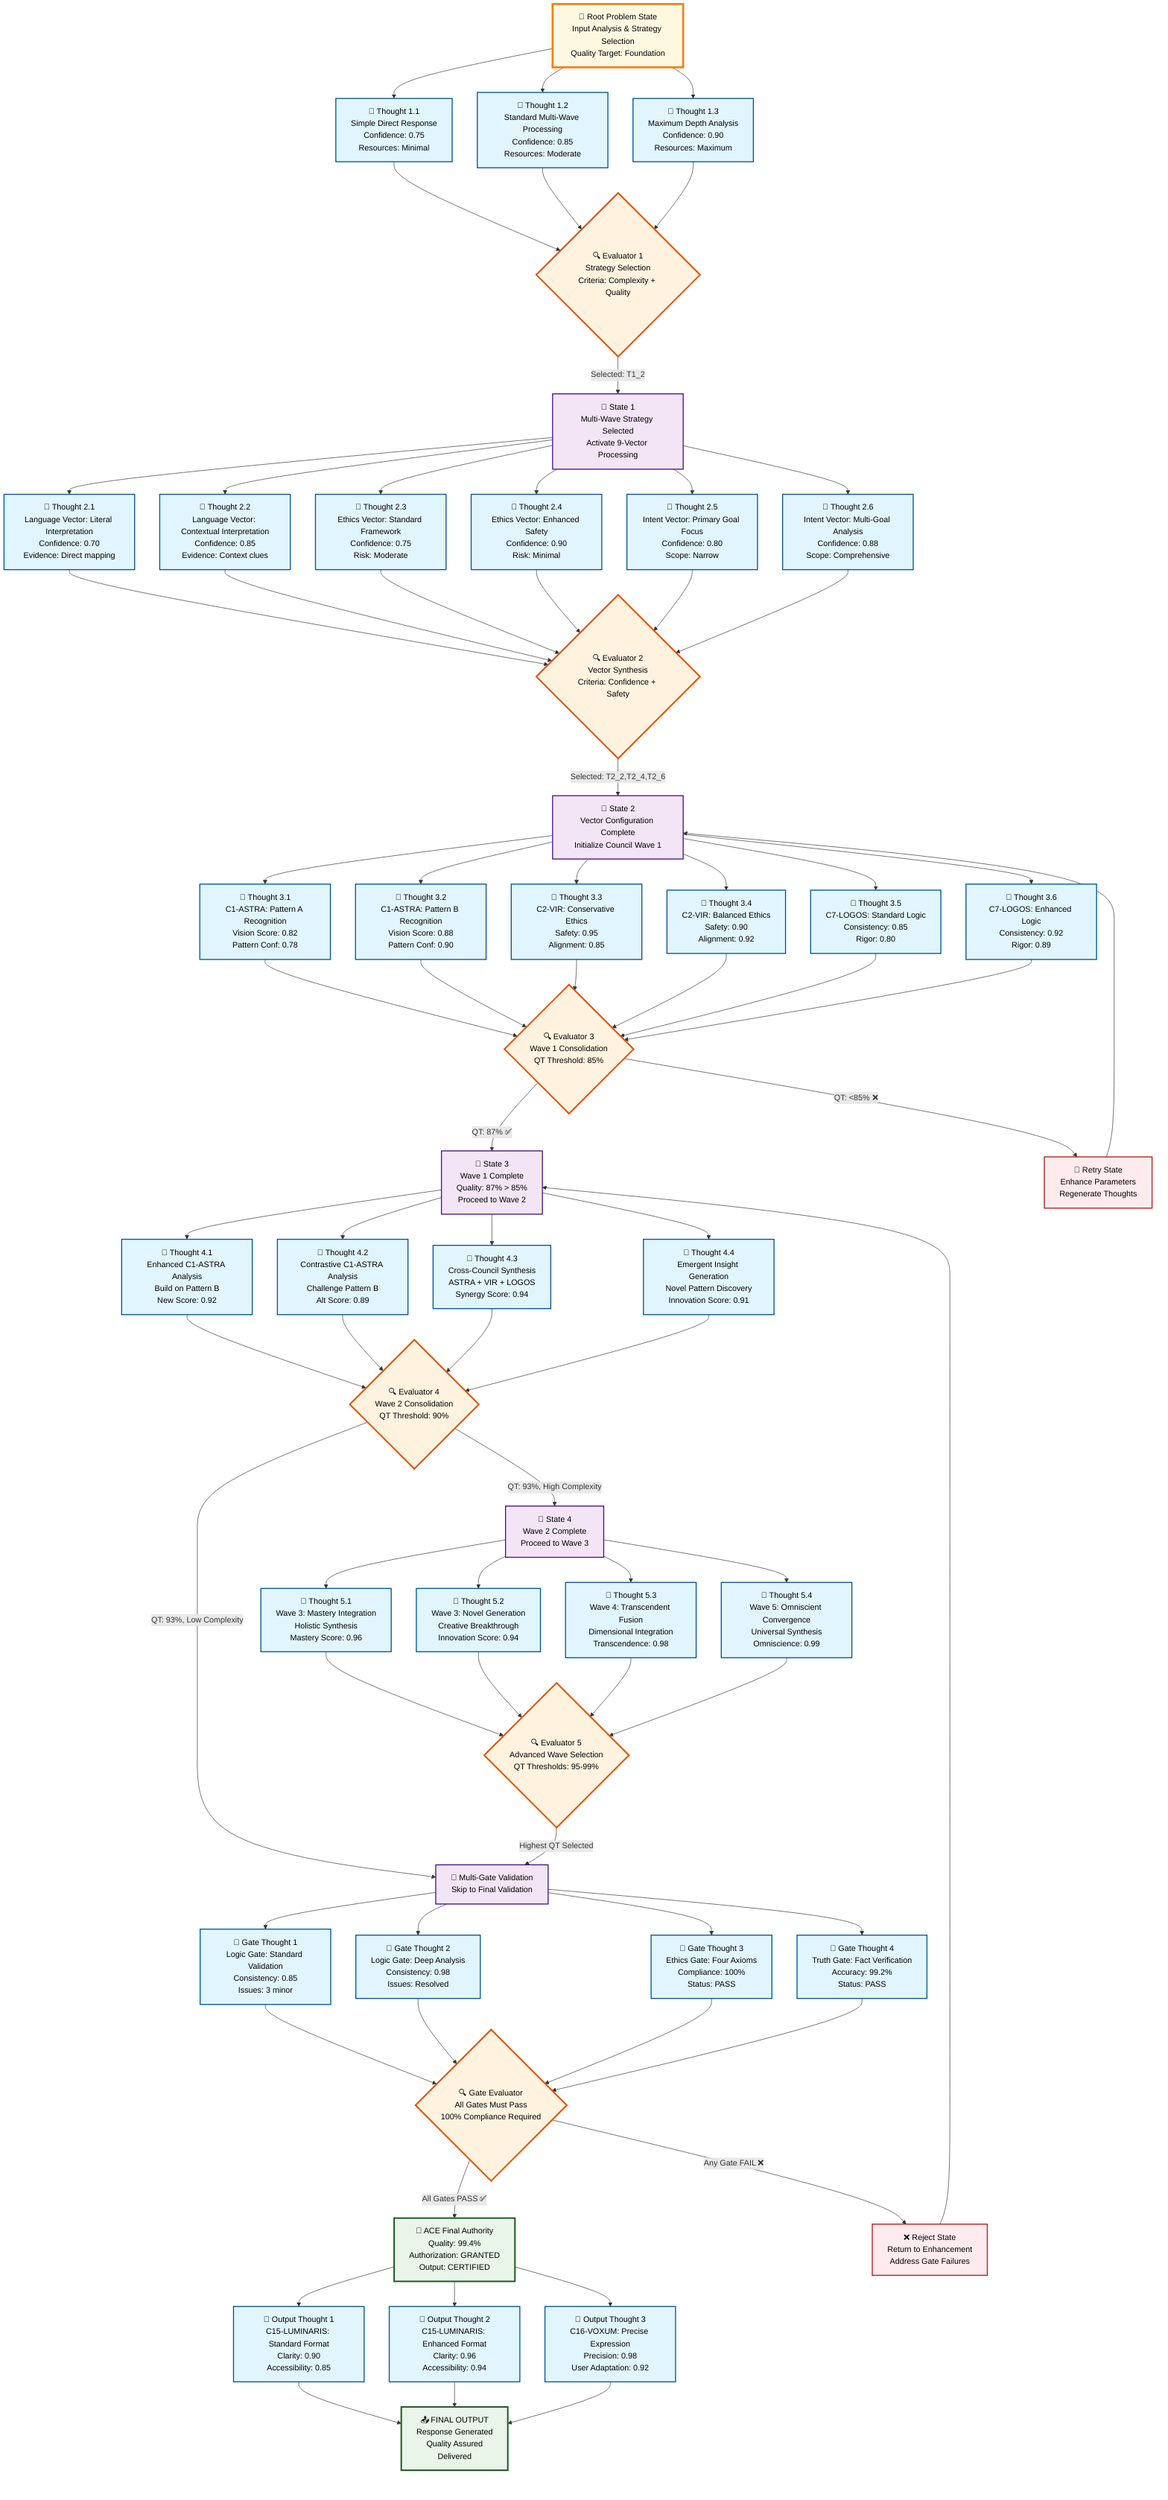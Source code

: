 graph TD
    %% Root Problem State
    ROOT[🌊 Root Problem State<br/>Input Analysis & Strategy Selection<br/>Quality Target: Foundation]
    
    %% Level 1: Strategy Selection Thoughts
    ROOT --> T1_1[💭 Thought 1.1<br/>Simple Direct Response<br/>Confidence: 0.75<br/>Resources: Minimal]
    ROOT --> T1_2[💭 Thought 1.2<br/>Standard Multi-Wave Processing<br/>Confidence: 0.85<br/>Resources: Moderate]
    ROOT --> T1_3[💭 Thought 1.3<br/>Maximum Depth Analysis<br/>Confidence: 0.90<br/>Resources: Maximum]
    
    %% Evaluation Node 1
    T1_1 --> E1{🔍 Evaluator 1<br/>Strategy Selection<br/>Criteria: Complexity + Quality}
    T1_2 --> E1
    T1_3 --> E1
    
    %% Selected path branches to Vector Processing
    E1 -->|Selected: T1_2| S1[🎯 State 1<br/>Multi-Wave Strategy Selected<br/>Activate 9-Vector Processing]
    
    %% Level 2: Vector Processing Thoughts
    S1 --> T2_1[💭 Thought 2.1<br/>Language Vector: Literal Interpretation<br/>Confidence: 0.70<br/>Evidence: Direct mapping]
    S1 --> T2_2[💭 Thought 2.2<br/>Language Vector: Contextual Interpretation<br/>Confidence: 0.85<br/>Evidence: Context clues]
    S1 --> T2_3[💭 Thought 2.3<br/>Ethics Vector: Standard Framework<br/>Confidence: 0.75<br/>Risk: Moderate]
    S1 --> T2_4[💭 Thought 2.4<br/>Ethics Vector: Enhanced Safety<br/>Confidence: 0.90<br/>Risk: Minimal]
    S1 --> T2_5[💭 Thought 2.5<br/>Intent Vector: Primary Goal Focus<br/>Confidence: 0.80<br/>Scope: Narrow]
    S1 --> T2_6[💭 Thought 2.6<br/>Intent Vector: Multi-Goal Analysis<br/>Confidence: 0.88<br/>Scope: Comprehensive]
    
    %% Evaluation Node 2
    T2_1 --> E2{🔍 Evaluator 2<br/>Vector Synthesis<br/>Criteria: Confidence + Safety}
    T2_2 --> E2
    T2_3 --> E2
    T2_4 --> E2
    T2_5 --> E2
    T2_6 --> E2
    
    %% Selected vectors branch to Council Wave 1
    E2 -->|Selected: T2_2,T2_4,T2_6| S2[🎯 State 2<br/>Vector Configuration Complete<br/>Initialize Council Wave 1]
    
    %% Level 3: Council Wave 1 Thoughts (85% threshold)
    S2 --> T3_1[💭 Thought 3.1<br/>C1-ASTRA: Pattern A Recognition<br/>Vision Score: 0.82<br/>Pattern Conf: 0.78]
    S2 --> T3_2[💭 Thought 3.2<br/>C1-ASTRA: Pattern B Recognition<br/>Vision Score: 0.88<br/>Pattern Conf: 0.90]
    S2 --> T3_3[💭 Thought 3.3<br/>C2-VIR: Conservative Ethics<br/>Safety: 0.95<br/>Alignment: 0.85]
    S2 --> T3_4[💭 Thought 3.4<br/>C2-VIR: Balanced Ethics<br/>Safety: 0.90<br/>Alignment: 0.92]
    S2 --> T3_5[💭 Thought 3.5<br/>C7-LOGOS: Standard Logic<br/>Consistency: 0.85<br/>Rigor: 0.80]
    S2 --> T3_6[💭 Thought 3.6<br/>C7-LOGOS: Enhanced Logic<br/>Consistency: 0.92<br/>Rigor: 0.89]
    
    %% Evaluation Node 3
    T3_1 --> E3{🔍 Evaluator 3<br/>Wave 1 Consolidation<br/>QT Threshold: 85%}
    T3_2 --> E3
    T3_3 --> E3
    T3_4 --> E3
    T3_5 --> E3
    T3_6 --> E3
    
    %% Quality check and branching
    E3 -->|QT: 87% ✅| S3[🎯 State 3<br/>Wave 1 Complete<br/>Quality: 87% > 85%<br/>Proceed to Wave 2]
    E3 -->|QT: <85% ❌| RETRY[🔄 Retry State<br/>Enhance Parameters<br/>Regenerate Thoughts]
    
    %% Level 4: Council Wave 2 Thoughts (90% threshold)
    S3 --> T4_1[💭 Thought 4.1<br/>Enhanced C1-ASTRA Analysis<br/>Build on Pattern B<br/>New Score: 0.92]
    S3 --> T4_2[💭 Thought 4.2<br/>Contrastive C1-ASTRA Analysis<br/>Challenge Pattern B<br/>Alt Score: 0.89]
    S3 --> T4_3[💭 Thought 4.3<br/>Cross-Council Synthesis<br/>ASTRA + VIR + LOGOS<br/>Synergy Score: 0.94]
    S3 --> T4_4[💭 Thought 4.4<br/>Emergent Insight Generation<br/>Novel Pattern Discovery<br/>Innovation Score: 0.91]
    
    %% Evaluation Node 4
    T4_1 --> E4{🔍 Evaluator 4<br/>Wave 2 Consolidation<br/>QT Threshold: 90%}
    T4_2 --> E4
    T4_3 --> E4
    T4_4 --> E4
    
    %% Complexity-based branching
    E4 -->|QT: 93%, Low Complexity| GATES[🚪 Multi-Gate Validation<br/>Skip to Final Validation]
    E4 -->|QT: 93%, High Complexity| S4[🎯 State 4<br/>Wave 2 Complete<br/>Proceed to Wave 3]
    
    %% Level 5: Council Wave 3+ (Advanced Waves)
    S4 --> T5_1[💭 Thought 5.1<br/>Wave 3: Mastery Integration<br/>Holistic Synthesis<br/>Mastery Score: 0.96]
    S4 --> T5_2[💭 Thought 5.2<br/>Wave 3: Novel Generation<br/>Creative Breakthrough<br/>Innovation Score: 0.94]
    S4 --> T5_3[💭 Thought 5.3<br/>Wave 4: Transcendent Fusion<br/>Dimensional Integration<br/>Transcendence: 0.98]
    S4 --> T5_4[💭 Thought 5.4<br/>Wave 5: Omniscient Convergence<br/>Universal Synthesis<br/>Omniscience: 0.99]
    
    %% Final Evaluation
    T5_1 --> E5{🔍 Evaluator 5<br/>Advanced Wave Selection<br/>QT Thresholds: 95-99%}
    T5_2 --> E5
    T5_3 --> E5
    T5_4 --> E5
    
    %% Gate Validation Thoughts
    E5 -->|Highest QT Selected| GATES
    GATES --> TG_1[💭 Gate Thought 1<br/>Logic Gate: Standard Validation<br/>Consistency: 0.85<br/>Issues: 3 minor]
    GATES --> TG_2[💭 Gate Thought 2<br/>Logic Gate: Deep Analysis<br/>Consistency: 0.98<br/>Issues: Resolved]
    GATES --> TG_3[💭 Gate Thought 3<br/>Ethics Gate: Four Axioms<br/>Compliance: 100%<br/>Status: PASS]
    GATES --> TG_4[💭 Gate Thought 4<br/>Truth Gate: Fact Verification<br/>Accuracy: 99.2%<br/>Status: PASS]
    
    %% Final Gate Evaluation
    TG_1 --> EG{🔍 Gate Evaluator<br/>All Gates Must Pass<br/>100% Compliance Required}
    TG_2 --> EG
    TG_3 --> EG
    TG_4 --> EG
    
    %% Final Authority Decision
    EG -->|All Gates PASS ✅| FINAL[👑 ACE Final Authority<br/>Quality: 99.4%<br/>Authorization: GRANTED<br/>Output: CERTIFIED]
    EG -->|Any Gate FAIL ❌| REJECT[❌ Reject State<br/>Return to Enhancement<br/>Address Gate Failures]
    
    %% Output Generation Thoughts
    FINAL --> TO_1[💭 Output Thought 1<br/>C15-LUMINARIS: Standard Format<br/>Clarity: 0.90<br/>Accessibility: 0.85]
    FINAL --> TO_2[💭 Output Thought 2<br/>C15-LUMINARIS: Enhanced Format<br/>Clarity: 0.96<br/>Accessibility: 0.94]
    FINAL --> TO_3[💭 Output Thought 3<br/>C16-VOXUM: Precise Expression<br/>Precision: 0.98<br/>User Adaptation: 0.92]
    
    %% Final Output
    TO_1 --> OUTPUT[📤 FINAL OUTPUT<br/>Response Generated<br/>Quality Assured<br/>Delivered]
    TO_2 --> OUTPUT
    TO_3 --> OUTPUT
    
    %% Retry loops
    RETRY --> S2
    REJECT --> S3
    
    %% Styling
    classDef thoughtNode fill:#e1f5fe,stroke:#01579b,stroke-width:2px,color:#000
    classDef evalNode fill:#fff3e0,stroke:#e65100,stroke-width:3px,color:#000
    classDef stateNode fill:#f3e5f5,stroke:#4a148c,stroke-width:2px,color:#000
    classDef finalNode fill:#e8f5e8,stroke:#1b5e20,stroke-width:3px,color:#000
    classDef rejectNode fill:#ffebee,stroke:#b71c1c,stroke-width:2px,color:#000
    classDef rootNode fill:#fff8e1,stroke:#f57f17,stroke-width:4px,color:#000
    
    class ROOT rootNode
    class T1_1,T1_2,T1_3,T2_1,T2_2,T2_3,T2_4,T2_5,T2_6,T3_1,T3_2,T3_3,T3_4,T3_5,T3_6,T4_1,T4_2,T4_3,T4_4,T5_1,T5_2,T5_3,T5_4,TG_1,TG_2,TG_3,TG_4,TO_1,TO_2,TO_3 thoughtNode
    class E1,E2,E3,E4,E5,EG evalNode
    class S1,S2,S3,S4 stateNode
    class FINAL,OUTPUT finalNode
    class RETRY,REJECT rejectNode
    class GATES stateNode